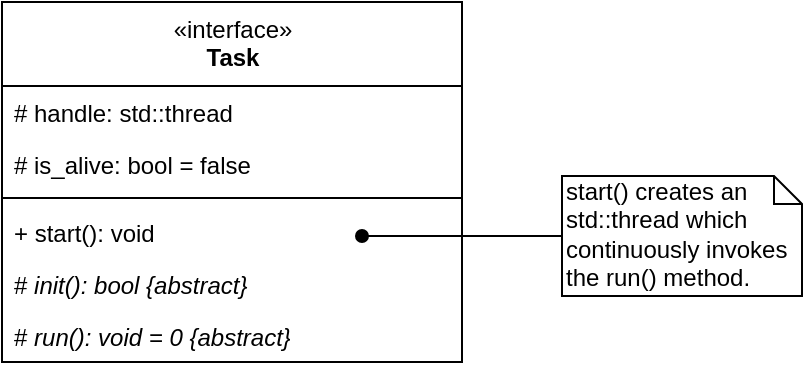 <mxfile version="13.7.9" type="device"><diagram id="njPW_tboIVseyxhEBPLP" name="Page-1"><mxGraphModel dx="517" dy="384" grid="1" gridSize="10" guides="1" tooltips="1" connect="1" arrows="1" fold="1" page="1" pageScale="1" pageWidth="850" pageHeight="1100" math="0" shadow="0"><root><mxCell id="0"/><mxCell id="1" parent="0"/><mxCell id="Oq4AOCG_8XORU7gmd54b-27" style="edgeStyle=orthogonalEdgeStyle;rounded=0;orthogonalLoop=1;jettySize=auto;html=1;endArrow=oval;endFill=1;" parent="1" source="Oq4AOCG_8XORU7gmd54b-26" edge="1"><mxGeometry relative="1" as="geometry"><mxPoint x="260" y="197.0" as="targetPoint"/></mxGeometry></mxCell><mxCell id="Oq4AOCG_8XORU7gmd54b-26" value="start() creates an std::thread which continuously invokes the run() method." style="shape=note;whiteSpace=wrap;html=1;size=14;verticalAlign=top;align=left;spacingTop=-6;" parent="1" vertex="1"><mxGeometry x="360" y="167" width="120" height="60" as="geometry"/></mxCell><object label="&lt;span style=&quot;font-weight: normal&quot;&gt;«interface»&lt;br&gt;&lt;/span&gt;Task" Reference="https://stackoverflow.com/a/40255633" id="Oq4AOCG_8XORU7gmd54b-20"><mxCell style="swimlane;fontStyle=1;align=center;verticalAlign=top;childLayout=stackLayout;horizontal=1;startSize=42;horizontalStack=0;resizeParent=1;resizeParentMax=0;resizeLast=0;collapsible=1;marginBottom=0;html=1;" parent="1" vertex="1"><mxGeometry x="80" y="80" width="230" height="180" as="geometry"/></mxCell></object><mxCell id="FfK1kQkvp-mUVUn6hDS0-1" value="# handle: std::thread" style="text;strokeColor=none;fillColor=none;align=left;verticalAlign=top;spacingLeft=4;spacingRight=4;overflow=hidden;rotatable=0;points=[[0,0.5],[1,0.5]];portConstraint=eastwest;" parent="Oq4AOCG_8XORU7gmd54b-20" vertex="1"><mxGeometry y="42" width="230" height="26" as="geometry"/></mxCell><mxCell id="VliTJrwRz1mfwgOG9LFT-1" value="# is_alive: bool = false" style="text;strokeColor=none;fillColor=none;align=left;verticalAlign=top;spacingLeft=4;spacingRight=4;overflow=hidden;rotatable=0;points=[[0,0.5],[1,0.5]];portConstraint=eastwest;" vertex="1" parent="Oq4AOCG_8XORU7gmd54b-20"><mxGeometry y="68" width="230" height="26" as="geometry"/></mxCell><mxCell id="Oq4AOCG_8XORU7gmd54b-22" value="" style="line;strokeWidth=1;fillColor=none;align=left;verticalAlign=middle;spacingTop=-1;spacingLeft=3;spacingRight=3;rotatable=0;labelPosition=right;points=[];portConstraint=eastwest;" parent="Oq4AOCG_8XORU7gmd54b-20" vertex="1"><mxGeometry y="94" width="230" height="8" as="geometry"/></mxCell><mxCell id="Oq4AOCG_8XORU7gmd54b-23" value="+ start(): void" style="text;strokeColor=none;fillColor=none;align=left;verticalAlign=top;spacingLeft=4;spacingRight=4;overflow=hidden;rotatable=0;points=[[0,0.5],[1,0.5]];portConstraint=eastwest;" parent="Oq4AOCG_8XORU7gmd54b-20" vertex="1"><mxGeometry y="102" width="230" height="26" as="geometry"/></mxCell><mxCell id="Oq4AOCG_8XORU7gmd54b-24" value="&lt;span style=&quot;font-style: normal&quot;&gt;#&lt;/span&gt; init(): bool {abstract}" style="text;strokeColor=none;fillColor=none;align=left;verticalAlign=top;spacingLeft=4;spacingRight=4;overflow=hidden;rotatable=0;points=[[0,0.5],[1,0.5]];portConstraint=eastwest;fontStyle=2;html=1;" parent="Oq4AOCG_8XORU7gmd54b-20" vertex="1"><mxGeometry y="128" width="230" height="26" as="geometry"/></mxCell><mxCell id="Oq4AOCG_8XORU7gmd54b-25" value="&lt;span style=&quot;font-style: normal&quot;&gt;#&lt;/span&gt; run(): void = 0 {abstract}" style="text;strokeColor=none;fillColor=none;align=left;verticalAlign=top;spacingLeft=4;spacingRight=4;overflow=hidden;rotatable=0;points=[[0,0.5],[1,0.5]];portConstraint=eastwest;fontStyle=2;html=1;" parent="Oq4AOCG_8XORU7gmd54b-20" vertex="1"><mxGeometry y="154" width="230" height="26" as="geometry"/></mxCell></root></mxGraphModel></diagram></mxfile>